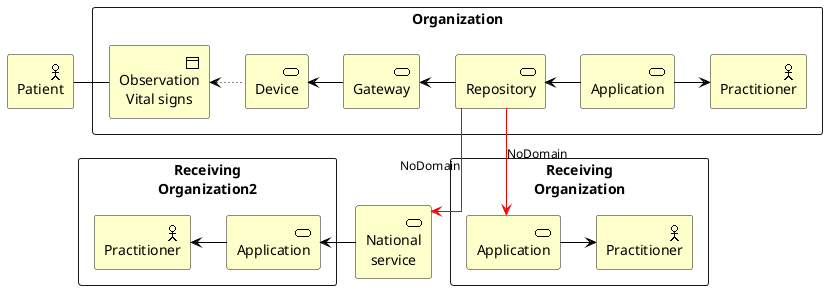 @startuml
!include <archimate/Archimate>
skinparam linetype ortho

'archimate #Motivation "Samhandlings-\nbehov" as behov <<requirement>>
archimate #Business "Patient" as patient <<actor>>

rectangle "Organization" {
 archimate #Business "Application" as app1 <<service>>
 archimate #Business "Practitioner" as pract1 <<actor>>
 archimate #Business "Repository" as repo <<service>>
 archimate #Business "Device" as device <<service>>
 archimate #Business "Gateway" as gw <<service>>
 archimate #Business "Observation\nVital signs" as obs <<object>>
}

archimate #Business "National\nservice" as pmd <<service>>

rectangle "Receiving\nOrganization" as receiver {
archimate #Business "Practitioner" as pract2 <<actor>>
archimate #Business "Application" as app2 <<service>>
}

rectangle "Receiving\nOrganization2" as receiver2 {
archimate #Business "Application" as app3 <<service>>
archimate #Business "Practitioner" as pract3 <<actor>>
pract3 <-right- app3
}

'note "The scope of \nNoDomainVitalSigns profiles\nis the exchange of vitalsigns\nbetween applications in\ndifferent organizations." as scope

patient - obs
obs <-[dotted] device
device <- gw
gw <- repo
repo <- app1
'app1 -down[hidden]- app2 
repo -down-> pmd #red :NoDomain
pmd -left-> app3
'pmd -right-> app2
app1 -> pract1
app2 -> pract2
repo --> app2 #red :NoDomain
'app3 <-right- pmd

@enduml